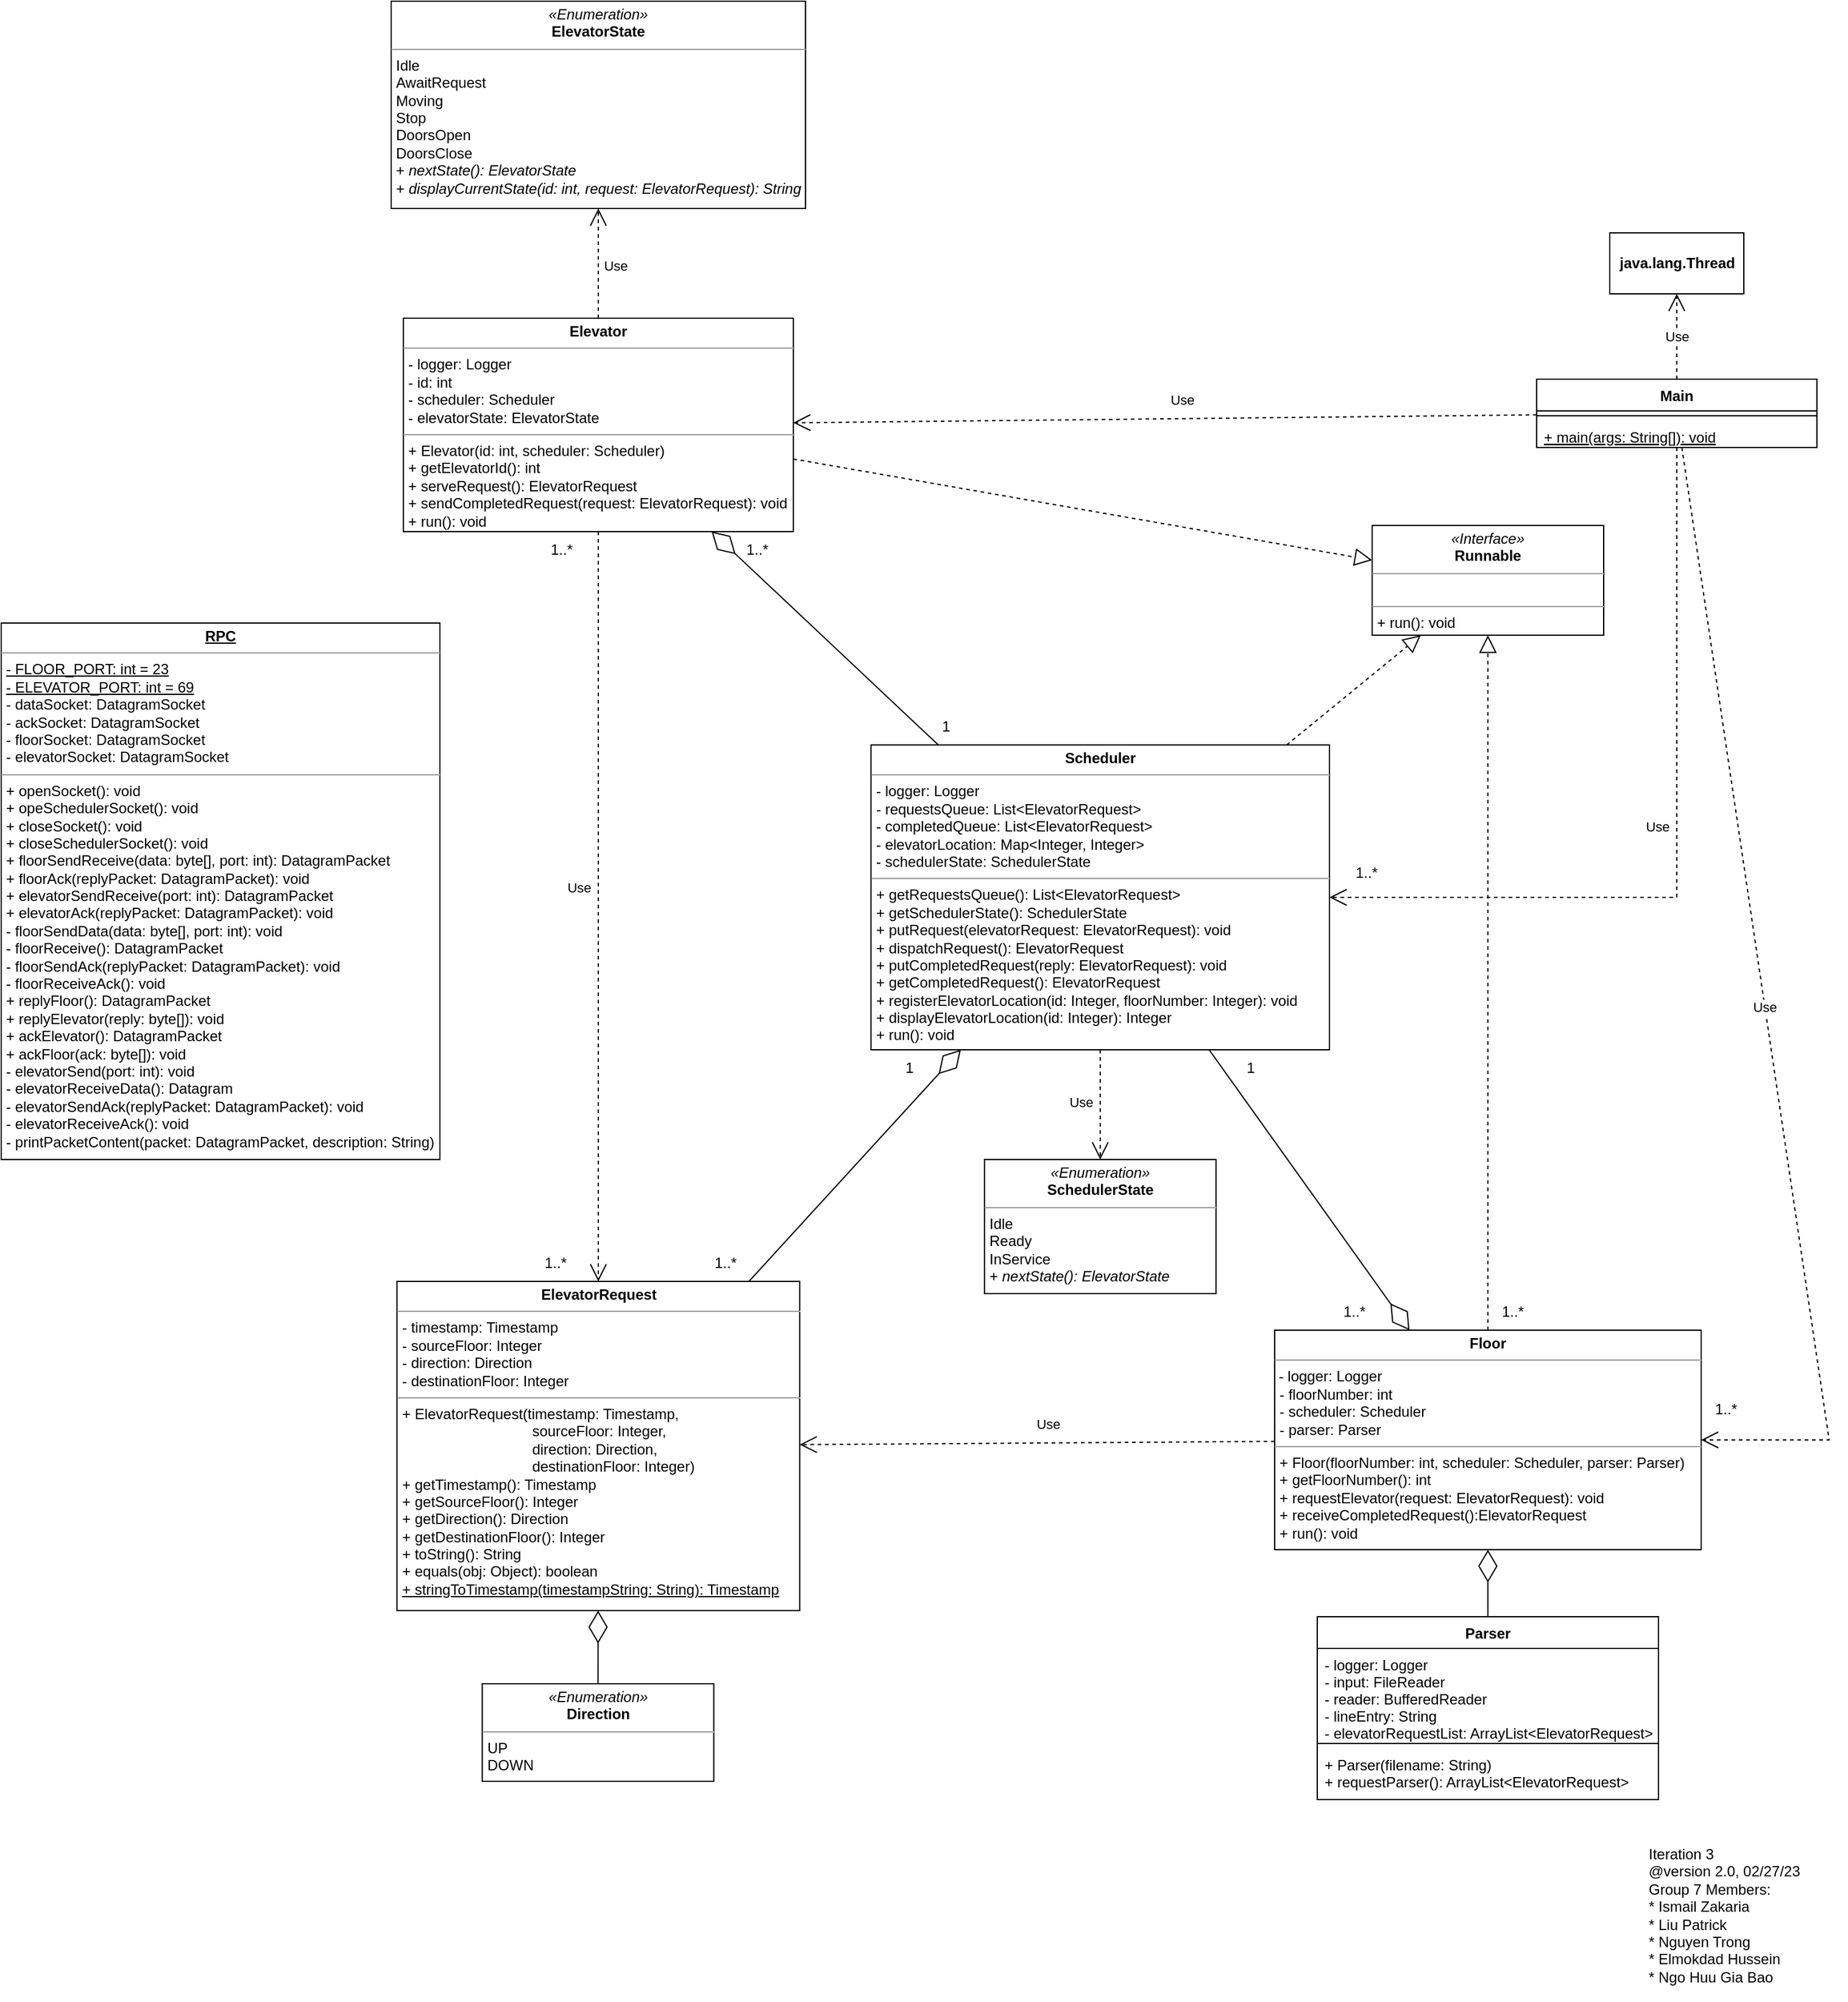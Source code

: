 <mxfile version="21.0.2" type="device" pages="4"><diagram id="YXEVli0e28oH-8bu8_-o" name="class"><mxGraphModel dx="1400" dy="667" grid="1" gridSize="10" guides="1" tooltips="1" connect="1" arrows="1" fold="1" page="0" pageScale="1" pageWidth="850" pageHeight="1100" math="0" shadow="0"><root><mxCell id="0"/><mxCell id="1" parent="0"/><mxCell id="Yj3rdg1eg4F_PD42RBEX-5" value="&lt;p style=&quot;margin:0px;margin-top:4px;text-align:center;&quot;&gt;&lt;b&gt;Scheduler&lt;/b&gt;&lt;br&gt;&lt;/p&gt;&lt;hr size=&quot;1&quot;&gt;&lt;p style=&quot;margin:0px;margin-left:4px;&quot;&gt;- logger: Logger&lt;br&gt;&lt;/p&gt;&lt;p style=&quot;margin:0px;margin-left:4px;&quot;&gt;- requestsQueue: List&amp;lt;ElevatorRequest&amp;gt;&lt;br&gt;&lt;/p&gt;&lt;p style=&quot;margin:0px;margin-left:4px;&quot;&gt;- completedQueue: List&amp;lt;ElevatorRequest&amp;gt;&lt;br&gt;&lt;/p&gt;&lt;p style=&quot;margin:0px;margin-left:4px;&quot;&gt;- elevatorLocation: Map&amp;lt;Integer, Integer&amp;gt;&lt;/p&gt;&lt;p style=&quot;margin:0px;margin-left:4px;&quot;&gt;- schedulerState: SchedulerState&lt;/p&gt;&lt;hr size=&quot;1&quot;&gt;&lt;p style=&quot;margin:0px;margin-left:4px;&quot;&gt;+&amp;nbsp;getRequestsQueue():&amp;nbsp;List&amp;lt;ElevatorRequest&amp;gt;&lt;/p&gt;&lt;p style=&quot;margin:0px;margin-left:4px;&quot;&gt;+&amp;nbsp;getSchedulerState():&amp;nbsp;SchedulerState&lt;/p&gt;&lt;p style=&quot;margin:0px;margin-left:4px;&quot;&gt;+ putRequest(elevatorRequest: ElevatorRequest): void&lt;/p&gt;&lt;p style=&quot;margin:0px;margin-left:4px;&quot;&gt;+ dispatchRequest(): ElevatorRequest&lt;/p&gt;&lt;p style=&quot;margin:0px;margin-left:4px;&quot;&gt;+ putCompletedRequest(reply: ElevatorRequest): void&lt;/p&gt;&lt;p style=&quot;margin:0px;margin-left:4px;&quot;&gt;+ getCompletedRequest(): ElevatorRequest&lt;br&gt;&lt;/p&gt;&lt;p style=&quot;margin:0px;margin-left:4px;&quot;&gt;+&amp;nbsp;registerElevatorLocation(id: Integer, floorNumber: Integer): void&lt;/p&gt;&lt;p style=&quot;margin:0px;margin-left:4px;&quot;&gt;+&amp;nbsp;displayElevatorLocation(id: Integer): Integer&lt;/p&gt;&lt;p style=&quot;margin:0px;margin-left:4px;&quot;&gt;+ run(): void&lt;br&gt;&lt;/p&gt;" style="verticalAlign=top;align=left;overflow=fill;fontSize=12;fontFamily=Helvetica;html=1;" parent="1" vertex="1"><mxGeometry x="-66.25" y="510" width="376.25" height="250" as="geometry"/></mxCell><mxCell id="U2eEWs8QhA_yqJTDj6BK-32" value="" style="endArrow=block;dashed=1;endFill=0;endSize=12;html=1;rounded=0;" parent="1" source="Yj3rdg1eg4F_PD42RBEX-6" target="dcQpZE6sQQkrum1qCxm6-1" edge="1"><mxGeometry width="160" relative="1" as="geometry"><mxPoint x="129.5" y="375" as="sourcePoint"/><mxPoint x="246.019" y="344" as="targetPoint"/></mxGeometry></mxCell><mxCell id="dcQpZE6sQQkrum1qCxm6-1" value="&lt;p style=&quot;margin:0px;margin-top:4px;text-align:center;&quot;&gt;&lt;i style=&quot;border-color: var(--border-color);&quot;&gt;«Interface»&lt;/i&gt;&lt;br style=&quot;border-color: var(--border-color);&quot;&gt;&lt;b&gt;Runnable&lt;/b&gt;&lt;/p&gt;&lt;hr size=&quot;1&quot;&gt;&lt;p style=&quot;margin:0px;margin-left:4px;&quot;&gt;&lt;br&gt;&lt;/p&gt;&lt;hr size=&quot;1&quot;&gt;&lt;p style=&quot;margin:0px;margin-left:4px;&quot;&gt;+ run(): void&lt;/p&gt;" style="verticalAlign=top;align=left;overflow=fill;fontSize=12;fontFamily=Helvetica;html=1;" parent="1" vertex="1"><mxGeometry x="345" y="330" width="190" height="90" as="geometry"/></mxCell><mxCell id="dcQpZE6sQQkrum1qCxm6-2" value="Main" style="swimlane;fontStyle=1;align=center;verticalAlign=top;childLayout=stackLayout;horizontal=1;startSize=26;horizontalStack=0;resizeParent=1;resizeParentMax=0;resizeLast=0;collapsible=1;marginBottom=0;" parent="1" vertex="1"><mxGeometry x="480" y="210" width="230" height="56" as="geometry"/></mxCell><mxCell id="dcQpZE6sQQkrum1qCxm6-5" value="" style="line;strokeWidth=1;fillColor=none;align=left;verticalAlign=middle;spacingTop=-1;spacingLeft=3;spacingRight=3;rotatable=0;labelPosition=right;points=[];portConstraint=eastwest;strokeColor=inherit;" parent="dcQpZE6sQQkrum1qCxm6-2" vertex="1"><mxGeometry y="26" width="230" height="8" as="geometry"/></mxCell><mxCell id="dcQpZE6sQQkrum1qCxm6-6" value="+ main(args: String[]): void" style="text;strokeColor=none;fillColor=none;align=left;verticalAlign=top;spacingLeft=4;spacingRight=4;overflow=hidden;rotatable=0;points=[[0,0.5],[1,0.5]];portConstraint=eastwest;fontStyle=4" parent="dcQpZE6sQQkrum1qCxm6-2" vertex="1"><mxGeometry y="34" width="230" height="22" as="geometry"/></mxCell><mxCell id="dcQpZE6sQQkrum1qCxm6-7" value="&lt;p style=&quot;margin:0px;margin-top:4px;text-align:center;&quot;&gt;&lt;i style=&quot;border-color: var(--border-color);&quot;&gt;«Enumeration»&lt;/i&gt;&lt;br&gt;&lt;b&gt;Direction&lt;/b&gt;&lt;/p&gt;&lt;hr size=&quot;1&quot;&gt;&lt;p style=&quot;margin:0px;margin-left:4px;&quot;&gt;UP&lt;/p&gt;&lt;p style=&quot;margin:0px;margin-left:4px;&quot;&gt;DOWN&lt;/p&gt;" style="verticalAlign=top;align=left;overflow=fill;fontSize=12;fontFamily=Helvetica;html=1;" parent="1" vertex="1"><mxGeometry x="-385.25" y="1280" width="190" height="80" as="geometry"/></mxCell><mxCell id="dcQpZE6sQQkrum1qCxm6-32" value="" style="endArrow=block;dashed=1;endFill=0;endSize=12;html=1;rounded=0;" parent="1" source="Yj3rdg1eg4F_PD42RBEX-9" target="dcQpZE6sQQkrum1qCxm6-1" edge="1"><mxGeometry width="160" relative="1" as="geometry"><mxPoint x="414.5" y="735" as="sourcePoint"/><mxPoint x="273.409" y="370" as="targetPoint"/></mxGeometry></mxCell><mxCell id="dcQpZE6sQQkrum1qCxm6-33" value="Parser" style="swimlane;fontStyle=1;align=center;verticalAlign=top;childLayout=stackLayout;horizontal=1;startSize=26;horizontalStack=0;resizeParent=1;resizeParentMax=0;resizeLast=0;collapsible=1;marginBottom=0;" parent="1" vertex="1"><mxGeometry x="300" y="1225" width="280" height="150" as="geometry"/></mxCell><mxCell id="dcQpZE6sQQkrum1qCxm6-35" value="- logger: Logger&#10;- input: FileReader&#10;- reader: BufferedReader&#10;- lineEntry: String&#10;- elevatorRequestList: ArrayList&lt;ElevatorRequest&gt;" style="text;strokeColor=none;fillColor=none;align=left;verticalAlign=top;spacingLeft=4;spacingRight=4;overflow=hidden;rotatable=0;points=[[0,0.5],[1,0.5]];portConstraint=eastwest;" parent="dcQpZE6sQQkrum1qCxm6-33" vertex="1"><mxGeometry y="26" width="280" height="74" as="geometry"/></mxCell><mxCell id="dcQpZE6sQQkrum1qCxm6-36" value="" style="line;strokeWidth=1;fillColor=none;align=left;verticalAlign=middle;spacingTop=-1;spacingLeft=3;spacingRight=3;rotatable=0;labelPosition=right;points=[];portConstraint=eastwest;strokeColor=inherit;" parent="dcQpZE6sQQkrum1qCxm6-33" vertex="1"><mxGeometry y="100" width="280" height="8" as="geometry"/></mxCell><mxCell id="dcQpZE6sQQkrum1qCxm6-37" value="+ Parser(filename: String)&#10;+ requestParser(): ArrayList&lt;ElevatorRequest&gt;" style="text;strokeColor=none;fillColor=none;align=left;verticalAlign=top;spacingLeft=4;spacingRight=4;overflow=hidden;rotatable=0;points=[[0,0.5],[1,0.5]];portConstraint=eastwest;" parent="dcQpZE6sQQkrum1qCxm6-33" vertex="1"><mxGeometry y="108" width="280" height="42" as="geometry"/></mxCell><mxCell id="dcQpZE6sQQkrum1qCxm6-43" value="" style="endArrow=block;dashed=1;endFill=0;endSize=12;html=1;rounded=0;" parent="1" source="Yj3rdg1eg4F_PD42RBEX-5" target="dcQpZE6sQQkrum1qCxm6-1" edge="1"><mxGeometry width="160" relative="1" as="geometry"><mxPoint x="300" y="500" as="sourcePoint"/><mxPoint x="303.071" y="370" as="targetPoint"/></mxGeometry></mxCell><mxCell id="dcQpZE6sQQkrum1qCxm6-56" value="&lt;b&gt;java.lang.Thread&lt;/b&gt;" style="html=1;" parent="1" vertex="1"><mxGeometry x="540" y="90" width="110" height="50" as="geometry"/></mxCell><mxCell id="dcQpZE6sQQkrum1qCxm6-57" value="Use" style="endArrow=open;endSize=12;dashed=1;html=1;rounded=0;" parent="1" source="dcQpZE6sQQkrum1qCxm6-2" target="dcQpZE6sQQkrum1qCxm6-56" edge="1"><mxGeometry width="160" relative="1" as="geometry"><mxPoint x="840" y="-16" as="sourcePoint"/><mxPoint x="1000" y="-16" as="targetPoint"/></mxGeometry></mxCell><mxCell id="dcQpZE6sQQkrum1qCxm6-62" value="" style="endArrow=diamondThin;endFill=0;endSize=24;html=1;rounded=0;" parent="1" source="dcQpZE6sQQkrum1qCxm6-33" target="Yj3rdg1eg4F_PD42RBEX-9" edge="1"><mxGeometry width="160" relative="1" as="geometry"><mxPoint x="829.5" y="811" as="sourcePoint"/><mxPoint x="589.5" y="965" as="targetPoint"/></mxGeometry></mxCell><mxCell id="dcQpZE6sQQkrum1qCxm6-63" value="" style="endArrow=diamondThin;endFill=0;endSize=24;html=1;rounded=0;" parent="1" source="Yj3rdg1eg4F_PD42RBEX-5" target="Yj3rdg1eg4F_PD42RBEX-6" edge="1"><mxGeometry width="160" relative="1" as="geometry"><mxPoint x="18.539" y="470" as="sourcePoint"/><mxPoint x="-165.14" y="462.5" as="targetPoint"/></mxGeometry></mxCell><mxCell id="dcQpZE6sQQkrum1qCxm6-64" value="" style="endArrow=diamondThin;endFill=0;endSize=24;html=1;rounded=0;" parent="1" source="Yj3rdg1eg4F_PD42RBEX-7" target="Yj3rdg1eg4F_PD42RBEX-5" edge="1"><mxGeometry width="160" relative="1" as="geometry"><mxPoint x="116.655" y="700" as="sourcePoint"/><mxPoint x="164.5" y="650" as="targetPoint"/></mxGeometry></mxCell><mxCell id="dcQpZE6sQQkrum1qCxm6-65" value="" style="endArrow=diamondThin;endFill=0;endSize=24;html=1;rounded=0;" parent="1" source="Yj3rdg1eg4F_PD42RBEX-5" target="Yj3rdg1eg4F_PD42RBEX-9" edge="1"><mxGeometry width="160" relative="1" as="geometry"><mxPoint x="290.337" y="890.0" as="sourcePoint"/><mxPoint x="359.516" y="875" as="targetPoint"/></mxGeometry></mxCell><mxCell id="dcQpZE6sQQkrum1qCxm6-68" value="Use" style="endArrow=open;endSize=12;dashed=1;html=1;rounded=0;" parent="1" source="dcQpZE6sQQkrum1qCxm6-2" target="Yj3rdg1eg4F_PD42RBEX-9" edge="1"><mxGeometry width="160" relative="1" as="geometry"><mxPoint x="362.056" y="180" as="sourcePoint"/><mxPoint x="517.357" y="735" as="targetPoint"/><Array as="points"><mxPoint x="720" y="1080"/></Array></mxGeometry></mxCell><mxCell id="o212D1IAa-O0vHywyUXv-2" value="1..*" style="text;html=1;strokeColor=none;fillColor=none;align=center;verticalAlign=middle;whiteSpace=wrap;rounded=0;" parent="1" vertex="1"><mxGeometry x="-350" y="335" width="60" height="30" as="geometry"/></mxCell><mxCell id="o212D1IAa-O0vHywyUXv-3" value="1..*" style="text;html=1;strokeColor=none;fillColor=none;align=center;verticalAlign=middle;whiteSpace=wrap;rounded=0;" parent="1" vertex="1"><mxGeometry x="-354.75" y="920" width="60" height="30" as="geometry"/></mxCell><mxCell id="o212D1IAa-O0vHywyUXv-4" value="1..*" style="text;html=1;align=center;verticalAlign=middle;resizable=0;points=[];autosize=1;strokeColor=none;fillColor=none;" parent="1" vertex="1"><mxGeometry x="615" y="1040" width="40" height="30" as="geometry"/></mxCell><mxCell id="o212D1IAa-O0vHywyUXv-5" value="1..*" style="text;html=1;align=center;verticalAlign=middle;resizable=0;points=[];autosize=1;strokeColor=none;fillColor=none;" parent="1" vertex="1"><mxGeometry x="310" y="960" width="40" height="30" as="geometry"/></mxCell><mxCell id="o212D1IAa-O0vHywyUXv-6" value="1..*" style="text;html=1;align=center;verticalAlign=middle;resizable=0;points=[];autosize=1;strokeColor=none;fillColor=none;" parent="1" vertex="1"><mxGeometry x="440" y="960" width="40" height="30" as="geometry"/></mxCell><mxCell id="o212D1IAa-O0vHywyUXv-7" value="1" style="text;html=1;align=center;verticalAlign=middle;resizable=0;points=[];autosize=1;strokeColor=none;fillColor=none;" parent="1" vertex="1"><mxGeometry x="410" y="1110" width="30" height="30" as="geometry"/></mxCell><mxCell id="o212D1IAa-O0vHywyUXv-8" value="1" style="text;html=1;align=center;verticalAlign=middle;resizable=0;points=[];autosize=1;strokeColor=none;fillColor=none;" parent="1" vertex="1"><mxGeometry x="-50.0" y="760" width="30" height="30" as="geometry"/></mxCell><mxCell id="o212D1IAa-O0vHywyUXv-9" value="1" style="text;html=1;align=center;verticalAlign=middle;resizable=0;points=[];autosize=1;strokeColor=none;fillColor=none;" parent="1" vertex="1"><mxGeometry x="230" y="760" width="30" height="30" as="geometry"/></mxCell><mxCell id="o212D1IAa-O0vHywyUXv-10" value="1" style="text;html=1;align=center;verticalAlign=middle;resizable=0;points=[];autosize=1;strokeColor=none;fillColor=none;" parent="1" vertex="1"><mxGeometry x="-20" y="480" width="30" height="30" as="geometry"/></mxCell><mxCell id="o212D1IAa-O0vHywyUXv-11" value="1..*" style="text;html=1;align=center;verticalAlign=middle;resizable=0;points=[];autosize=1;strokeColor=none;fillColor=none;" parent="1" vertex="1"><mxGeometry x="-180" y="335" width="40" height="30" as="geometry"/></mxCell><mxCell id="o212D1IAa-O0vHywyUXv-12" value="1..*" style="text;html=1;align=center;verticalAlign=middle;resizable=0;points=[];autosize=1;strokeColor=none;fillColor=none;" parent="1" vertex="1"><mxGeometry x="-206.25" y="920" width="40" height="30" as="geometry"/></mxCell><mxCell id="o212D1IAa-O0vHywyUXv-13" value="1..*" style="text;html=1;align=center;verticalAlign=middle;resizable=0;points=[];autosize=1;strokeColor=none;fillColor=none;" parent="1" vertex="1"><mxGeometry x="320" y="600" width="40" height="30" as="geometry"/></mxCell><mxCell id="K5tJ8FPMqbOl9YoPbmh--1" value="&lt;div&gt;Iteration 3&amp;nbsp;&lt;/div&gt;&lt;div&gt;@version 2.0, 02/27/23&lt;/div&gt;&lt;div&gt;Group 7 Members:&lt;/div&gt;&lt;div&gt;* Ismail Zakaria&lt;/div&gt;&lt;div&gt;* Liu Patrick&lt;/div&gt;&lt;div&gt;* Nguyen Trong&lt;/div&gt;&lt;div&gt;* Elmokdad Hussein&lt;/div&gt;&lt;div&gt;* Ngo Huu Gia Bao&lt;/div&gt;" style="text;html=1;strokeColor=none;fillColor=none;align=left;verticalAlign=middle;whiteSpace=wrap;rounded=0;" parent="1" vertex="1"><mxGeometry x="570" y="1400" width="140" height="140" as="geometry"/></mxCell><mxCell id="Yj3rdg1eg4F_PD42RBEX-6" value="&lt;p style=&quot;margin:0px;margin-top:4px;text-align:center;&quot;&gt;&lt;b&gt;Elevator&lt;/b&gt;&lt;br&gt;&lt;/p&gt;&lt;hr size=&quot;1&quot;&gt;&lt;p style=&quot;margin:0px;margin-left:4px;&quot;&gt;- logger: Logger&lt;br&gt;&lt;/p&gt;&lt;p style=&quot;margin:0px;margin-left:4px;&quot;&gt;- id: int&lt;br style=&quot;border-color: var(--border-color); padding: 0px; margin: 0px;&quot;&gt;- scheduler: Scheduler&lt;br&gt;&lt;/p&gt;&lt;p style=&quot;margin:0px;margin-left:4px;&quot;&gt;- elevatorState: ElevatorState&lt;/p&gt;&lt;hr size=&quot;1&quot;&gt;&lt;p style=&quot;margin:0px;margin-left:4px;&quot;&gt;+ Elevator(id: int, scheduler: Scheduler)&lt;br style=&quot;border-color: var(--border-color); padding: 0px; margin: 0px;&quot;&gt;+ getElevatorId(): int&lt;br style=&quot;border-color: var(--border-color); padding: 0px; margin: 0px;&quot;&gt;+ serveRequest(): ElevatorRequest&lt;/p&gt;&lt;p style=&quot;margin:0px;margin-left:4px;&quot;&gt;+ sendCompletedRequest(request: ElevatorRequest): void&lt;br style=&quot;border-color: var(--border-color); padding: 0px; margin: 0px;&quot;&gt;+ run(): void&lt;br&gt;&lt;/p&gt;" style="verticalAlign=top;align=left;overflow=fill;fontSize=12;fontFamily=Helvetica;html=1;" parent="1" vertex="1"><mxGeometry x="-450" y="160" width="320" height="175" as="geometry"/></mxCell><mxCell id="Yj3rdg1eg4F_PD42RBEX-7" value="&lt;p style=&quot;margin:0px;margin-top:4px;text-align:center;&quot;&gt;&lt;b&gt;ElevatorRequest&lt;/b&gt;&lt;br&gt;&lt;/p&gt;&lt;hr size=&quot;1&quot;&gt;&lt;p style=&quot;margin:0px;margin-left:4px;&quot;&gt;- timestamp: Timestamp&lt;br style=&quot;border-color: var(--border-color); padding: 0px; margin: 0px;&quot;&gt;- sourceFloor: Integer&lt;br style=&quot;border-color: var(--border-color); padding: 0px; margin: 0px;&quot;&gt;- direction: Direction&lt;br style=&quot;border-color: var(--border-color); padding: 0px; margin: 0px;&quot;&gt;- destinationFloor: Integer&lt;br&gt;&lt;/p&gt;&lt;hr size=&quot;1&quot;&gt;&lt;p style=&quot;margin:0px;margin-left:4px;&quot;&gt;+ ElevatorRequest(timestamp: Timestamp,&lt;br style=&quot;border-color: var(--border-color); padding: 0px; margin: 0px;&quot;&gt;&amp;nbsp;&amp;nbsp;&amp;nbsp;&amp;nbsp;&amp;nbsp;&amp;nbsp;&amp;nbsp;&amp;nbsp;&amp;nbsp;&amp;nbsp;&amp;nbsp;&amp;nbsp;&amp;nbsp;&amp;nbsp;&amp;nbsp;&amp;nbsp;&amp;nbsp;&amp;nbsp;&amp;nbsp;&amp;nbsp;&amp;nbsp;&amp;nbsp;&amp;nbsp;&amp;nbsp;&amp;nbsp;&amp;nbsp;&amp;nbsp;&amp;nbsp;&amp;nbsp;&amp;nbsp;&amp;nbsp;&amp;nbsp;sourceFloor: Integer,&lt;br style=&quot;border-color: var(--border-color); padding: 0px; margin: 0px;&quot;&gt;&amp;nbsp;&amp;nbsp;&amp;nbsp;&amp;nbsp;&amp;nbsp;&amp;nbsp;&amp;nbsp;&amp;nbsp;&amp;nbsp;&amp;nbsp;&amp;nbsp;&amp;nbsp;&amp;nbsp;&amp;nbsp;&amp;nbsp;&amp;nbsp;&amp;nbsp;&amp;nbsp;&amp;nbsp;&amp;nbsp;&amp;nbsp;&amp;nbsp;&amp;nbsp;&amp;nbsp;&amp;nbsp;&amp;nbsp;&amp;nbsp;&amp;nbsp;&amp;nbsp;&amp;nbsp;&amp;nbsp;&amp;nbsp;direction: Direction,&lt;br style=&quot;border-color: var(--border-color); padding: 0px; margin: 0px;&quot;&gt;&amp;nbsp;&amp;nbsp;&amp;nbsp;&amp;nbsp;&amp;nbsp;&amp;nbsp;&amp;nbsp;&amp;nbsp;&amp;nbsp;&amp;nbsp;&amp;nbsp;&amp;nbsp;&amp;nbsp;&amp;nbsp;&amp;nbsp;&amp;nbsp;&amp;nbsp;&amp;nbsp;&amp;nbsp;&amp;nbsp;&amp;nbsp;&amp;nbsp;&amp;nbsp;&amp;nbsp;&amp;nbsp;&amp;nbsp;&amp;nbsp;&amp;nbsp;&amp;nbsp;&amp;nbsp;&amp;nbsp;&amp;nbsp;destinationFloor: Integer)&lt;br style=&quot;border-color: var(--border-color); padding: 0px; margin: 0px;&quot;&gt;+ getTimestamp(): Timestamp&lt;br style=&quot;border-color: var(--border-color); padding: 0px; margin: 0px;&quot;&gt;+ getSourceFloor(): Integer&lt;br style=&quot;border-color: var(--border-color); padding: 0px; margin: 0px;&quot;&gt;+ getDirection(): Direction&lt;br style=&quot;border-color: var(--border-color); padding: 0px; margin: 0px;&quot;&gt;+ getDestinationFloor(): Integer&lt;br style=&quot;border-color: var(--border-color); padding: 0px; margin: 0px;&quot;&gt;+ toString(): String&lt;br style=&quot;border-color: var(--border-color); padding: 0px; margin: 0px;&quot;&gt;+ equals(obj: Object): boolean&lt;/p&gt;&lt;p style=&quot;margin:0px;margin-left:4px;&quot;&gt;&lt;u&gt;+ stringToTimestamp(timestampString: String): Timestamp&lt;/u&gt;&lt;/p&gt;&lt;div style=&quot;border-color: var(--border-color); padding: 0px; margin: 0px;&quot;&gt;&lt;br style=&quot;border-color: var(--border-color); padding: 0px; margin: 0px;&quot;&gt;&lt;/div&gt;" style="verticalAlign=top;align=left;overflow=fill;fontSize=12;fontFamily=Helvetica;html=1;" parent="1" vertex="1"><mxGeometry x="-455.25" y="950" width="330.5" height="270" as="geometry"/></mxCell><mxCell id="Yj3rdg1eg4F_PD42RBEX-8" value="" style="endArrow=diamondThin;endFill=0;endSize=24;html=1;rounded=0;exitX=0.5;exitY=0;exitDx=0;exitDy=0;" parent="1" source="dcQpZE6sQQkrum1qCxm6-7" target="Yj3rdg1eg4F_PD42RBEX-7" edge="1"><mxGeometry width="160" relative="1" as="geometry"><mxPoint x="-284.75" y="1170" as="sourcePoint"/><mxPoint x="-259.65" y="1151.52" as="targetPoint"/></mxGeometry></mxCell><mxCell id="Yj3rdg1eg4F_PD42RBEX-9" value="&lt;p style=&quot;margin:0px;margin-top:4px;text-align:center;&quot;&gt;&lt;b style=&quot;&quot;&gt;Floor&lt;/b&gt;&lt;br&gt;&lt;/p&gt;&lt;hr size=&quot;1&quot;&gt;&lt;p style=&quot;margin:0px;margin-left:4px;&quot;&gt;&lt;/p&gt;&amp;nbsp;-&amp;nbsp;&lt;span style=&quot;border-color: var(--border-color);&quot;&gt;logger: Logger&lt;/span&gt;&lt;p style=&quot;margin:0px;margin-left:4px;&quot;&gt;- floorNumber: int&lt;br style=&quot;border-color: var(--border-color); padding: 0px; margin: 0px;&quot;&gt;- scheduler: Scheduler&lt;br style=&quot;border-color: var(--border-color); padding: 0px; margin: 0px;&quot;&gt;- parser: Parser&lt;br&gt;&lt;/p&gt;&lt;hr size=&quot;1&quot;&gt;&lt;p style=&quot;margin:0px;margin-left:4px;&quot;&gt;+ Floor(floorNumber: int, scheduler: Scheduler, parser: Parser)&lt;br style=&quot;border-color: var(--border-color); padding: 0px; margin: 0px;&quot;&gt;+ getFloorNumber(): int&lt;br style=&quot;border-color: var(--border-color); padding: 0px; margin: 0px;&quot;&gt;+ requestElevator(request: ElevatorRequest): void&lt;/p&gt;&lt;p style=&quot;margin:0px;margin-left:4px;&quot;&gt;+ receiveCompletedRequest():ElevatorRequest&lt;br style=&quot;border-color: var(--border-color); padding: 0px; margin: 0px;&quot;&gt;+ run(): void&lt;br&gt;&lt;/p&gt;&lt;div style=&quot;border-color: var(--border-color); padding: 0px; margin: 0px;&quot;&gt;&lt;br style=&quot;border-color: var(--border-color); padding: 0px; margin: 0px;&quot;&gt;&lt;/div&gt;" style="verticalAlign=top;align=left;overflow=fill;fontSize=12;fontFamily=Helvetica;html=1;" parent="1" vertex="1"><mxGeometry x="265" y="990" width="350" height="180" as="geometry"/></mxCell><mxCell id="7woy2aGngjZN1eNNitRl-2" value="Use" style="endArrow=open;endSize=12;dashed=1;html=1;rounded=0;" parent="1" source="Yj3rdg1eg4F_PD42RBEX-9" target="Yj3rdg1eg4F_PD42RBEX-7" edge="1"><mxGeometry x="-0.05" y="-15" width="160" relative="1" as="geometry"><mxPoint x="520" y="730" as="sourcePoint"/><mxPoint x="360" y="730" as="targetPoint"/><mxPoint x="-1" as="offset"/></mxGeometry></mxCell><mxCell id="7woy2aGngjZN1eNNitRl-3" value="Use" style="endArrow=open;endSize=12;dashed=1;html=1;rounded=0;" parent="1" source="Yj3rdg1eg4F_PD42RBEX-6" target="Yj3rdg1eg4F_PD42RBEX-7" edge="1"><mxGeometry x="-0.05" y="-15" width="160" relative="1" as="geometry"><mxPoint x="155.25" y="845" as="sourcePoint"/><mxPoint x="249.5" y="845" as="targetPoint"/><mxPoint x="-1" as="offset"/></mxGeometry></mxCell><mxCell id="1XQO83C1YKFJxgPVDyG--5" value="&lt;p style=&quot;margin:0px;margin-top:4px;text-align:center;&quot;&gt;&lt;i style=&quot;border-color: var(--border-color);&quot;&gt;«Enumeration»&lt;/i&gt;&lt;br&gt;&lt;b&gt;ElevatorState&lt;/b&gt;&lt;/p&gt;&lt;hr size=&quot;1&quot;&gt;&lt;p style=&quot;margin:0px;margin-left:4px;&quot;&gt;Idle&lt;/p&gt;&lt;p style=&quot;margin:0px;margin-left:4px;&quot;&gt;AwaitRequest&lt;/p&gt;&lt;p style=&quot;margin:0px;margin-left:4px;&quot;&gt;Moving&lt;/p&gt;&lt;p style=&quot;margin:0px;margin-left:4px;&quot;&gt;Stop&lt;/p&gt;&lt;p style=&quot;margin:0px;margin-left:4px;&quot;&gt;DoorsOpen&lt;/p&gt;&lt;p style=&quot;margin:0px;margin-left:4px;&quot;&gt;DoorsClose&lt;/p&gt;&lt;p style=&quot;margin:0px;margin-left:4px;&quot;&gt;+&amp;nbsp;&lt;i&gt;nextState():&amp;nbsp;ElevatorState&lt;/i&gt;&lt;/p&gt;&lt;p style=&quot;margin:0px;margin-left:4px;&quot;&gt;+&amp;nbsp;&lt;i&gt;displayCurrentState(id: int, request: ElevatorRequest): String&lt;/i&gt;&lt;/p&gt;" style="verticalAlign=top;align=left;overflow=fill;fontSize=12;fontFamily=Helvetica;html=1;" parent="1" vertex="1"><mxGeometry x="-460" y="-100" width="340" height="170" as="geometry"/></mxCell><mxCell id="1XQO83C1YKFJxgPVDyG--7" value="Use" style="endArrow=open;endSize=12;dashed=1;html=1;rounded=0;" parent="1" source="Yj3rdg1eg4F_PD42RBEX-6" target="1XQO83C1YKFJxgPVDyG--5" edge="1"><mxGeometry x="-0.05" y="-15" width="160" relative="1" as="geometry"><mxPoint x="-620" y="507.5" as="sourcePoint"/><mxPoint x="-617" y="837.5" as="targetPoint"/><mxPoint x="-1" as="offset"/></mxGeometry></mxCell><mxCell id="1XQO83C1YKFJxgPVDyG--8" value="&lt;p style=&quot;margin:0px;margin-top:4px;text-align:center;&quot;&gt;&lt;i style=&quot;border-color: var(--border-color);&quot;&gt;«Enumeration»&lt;/i&gt;&lt;br&gt;&lt;b&gt;SchedulerState&lt;/b&gt;&lt;/p&gt;&lt;hr size=&quot;1&quot;&gt;&lt;p style=&quot;margin:0px;margin-left:4px;&quot;&gt;Idle&lt;/p&gt;&lt;p style=&quot;margin:0px;margin-left:4px;&quot;&gt;Ready&lt;/p&gt;&lt;p style=&quot;margin:0px;margin-left:4px;&quot;&gt;InService&lt;/p&gt;&lt;p style=&quot;margin:0px;margin-left:4px;&quot;&gt;+&amp;nbsp;&lt;i&gt;nextState():&amp;nbsp;ElevatorState&lt;/i&gt;&lt;br&gt;&lt;/p&gt;" style="verticalAlign=top;align=left;overflow=fill;fontSize=12;fontFamily=Helvetica;html=1;" parent="1" vertex="1"><mxGeometry x="26.88" y="850" width="190" height="110" as="geometry"/></mxCell><mxCell id="1XQO83C1YKFJxgPVDyG--9" value="Use" style="endArrow=open;endSize=12;dashed=1;html=1;rounded=0;" parent="1" source="Yj3rdg1eg4F_PD42RBEX-5" target="1XQO83C1YKFJxgPVDyG--8" edge="1"><mxGeometry x="-0.05" y="-15" width="160" relative="1" as="geometry"><mxPoint x="-90" y="490" as="sourcePoint"/><mxPoint x="-87" y="820" as="targetPoint"/><mxPoint x="-1" as="offset"/></mxGeometry></mxCell><mxCell id="0q6flfvf2MbDYxiuBMg3-2" value="Use" style="endArrow=open;endSize=12;dashed=1;html=1;rounded=0;" parent="1" source="dcQpZE6sQQkrum1qCxm6-2" target="Yj3rdg1eg4F_PD42RBEX-6" edge="1"><mxGeometry x="-0.05" y="-15" width="160" relative="1" as="geometry"><mxPoint x="204" y="80" as="sourcePoint"/><mxPoint x="80" y="420" as="targetPoint"/><mxPoint x="-1" as="offset"/></mxGeometry></mxCell><mxCell id="0q6flfvf2MbDYxiuBMg3-3" value="Use" style="endArrow=open;endSize=12;dashed=1;html=1;rounded=0;" parent="1" source="dcQpZE6sQQkrum1qCxm6-2" target="Yj3rdg1eg4F_PD42RBEX-5" edge="1"><mxGeometry x="-0.05" y="-15" width="160" relative="1" as="geometry"><mxPoint x="490" y="260" as="sourcePoint"/><mxPoint x="-120" y="258" as="targetPoint"/><mxPoint x="-1" as="offset"/><Array as="points"><mxPoint x="595" y="635"/></Array></mxGeometry></mxCell><mxCell id="vTmqjZl2zhq9TPLmwZMR-1" value="&lt;p style=&quot;margin:0px;margin-top:4px;text-align:center;&quot;&gt;&lt;u&gt;&lt;b&gt;RPC&lt;/b&gt;&lt;br&gt;&lt;/u&gt;&lt;/p&gt;&lt;hr size=&quot;1&quot;&gt;&lt;p style=&quot;margin:0px;margin-left:4px;&quot;&gt;&lt;u&gt;&lt;span style=&quot;background-color: initial;&quot;&gt;- FLOOR_PORT: int = 23&lt;/span&gt;&lt;br&gt;&lt;/u&gt;&lt;/p&gt;&lt;p style=&quot;margin:0px;margin-left:4px;&quot;&gt;&lt;u&gt;- ELEVATOR_PORT: int = 69&lt;/u&gt;&lt;br&gt;&lt;/p&gt;&lt;p style=&quot;margin:0px;margin-left:4px;&quot;&gt;- dataSocket: DatagramSocket&lt;br&gt;&lt;/p&gt;&lt;p style=&quot;margin:0px;margin-left:4px;&quot;&gt;- ackSocket: DatagramSocket&lt;/p&gt;&lt;p style=&quot;margin:0px;margin-left:4px;&quot;&gt;- floorSocket: DatagramSocket&lt;/p&gt;&lt;p style=&quot;margin:0px;margin-left:4px;&quot;&gt;- elevatorSocket: DatagramSocket&lt;/p&gt;&lt;hr size=&quot;1&quot;&gt;&lt;p style=&quot;margin:0px;margin-left:4px;&quot;&gt;+ openSocket(): void&lt;/p&gt;&lt;p style=&quot;margin:0px;margin-left:4px;&quot;&gt;+ opeSchedulerSocket(): void&lt;/p&gt;&lt;p style=&quot;margin:0px;margin-left:4px;&quot;&gt;+ closeSocket(): void&lt;/p&gt;&lt;p style=&quot;margin:0px;margin-left:4px;&quot;&gt;+ closeSchedulerSocket(): void&lt;/p&gt;&lt;p style=&quot;margin:0px;margin-left:4px;&quot;&gt;+ floorSendReceive(data: byte[], port: int): DatagramPacket&lt;/p&gt;&lt;p style=&quot;margin:0px;margin-left:4px;&quot;&gt;+ floorAck(replyPacket: DatagramPacket): void&lt;/p&gt;&lt;p style=&quot;margin:0px;margin-left:4px;&quot;&gt;+ elevatorSendReceive(port: int): DatagramPacket&lt;/p&gt;&lt;p style=&quot;margin:0px;margin-left:4px;&quot;&gt;+ elevatorAck(replyPacket: DatagramPacket): void&lt;/p&gt;&lt;p style=&quot;margin:0px;margin-left:4px;&quot;&gt;- floorSendData(data: byte[], port: int): void&lt;/p&gt;&lt;p style=&quot;margin:0px;margin-left:4px;&quot;&gt;- floorReceive(): DatagramPacket&lt;/p&gt;&lt;p style=&quot;margin:0px;margin-left:4px;&quot;&gt;- floorSendAck(replyPacket: DatagramPacket): void&lt;/p&gt;&lt;p style=&quot;margin:0px;margin-left:4px;&quot;&gt;- floorReceiveAck(): void&lt;/p&gt;&lt;p style=&quot;margin:0px;margin-left:4px;&quot;&gt;+ replyFloor(): DatagramPacket&lt;/p&gt;&lt;p style=&quot;margin:0px;margin-left:4px;&quot;&gt;+ replyElevator(reply: byte[]): void&lt;/p&gt;&lt;p style=&quot;margin:0px;margin-left:4px;&quot;&gt;+ ackElevator(): DatagramPacket&lt;/p&gt;&lt;p style=&quot;margin:0px;margin-left:4px;&quot;&gt;+ ackFloor(ack: byte[]): void&lt;/p&gt;&lt;p style=&quot;margin:0px;margin-left:4px;&quot;&gt;- elevatorSend(port: int): void&lt;/p&gt;&lt;p style=&quot;margin:0px;margin-left:4px;&quot;&gt;- elevatorReceiveData(): Datagram&lt;/p&gt;&lt;p style=&quot;margin:0px;margin-left:4px;&quot;&gt;- elevatorSendAck(replyPacket: DatagramPacket): void&lt;/p&gt;&lt;p style=&quot;margin:0px;margin-left:4px;&quot;&gt;- elevatorReceiveAck(): void&lt;/p&gt;&lt;p style=&quot;margin:0px;margin-left:4px;&quot;&gt;- printPacketContent(packet: DatagramPacket, description: String)&lt;/p&gt;" style="verticalAlign=top;align=left;overflow=fill;fontSize=12;fontFamily=Helvetica;html=1;" vertex="1" parent="1"><mxGeometry x="-780" y="410" width="360" height="440" as="geometry"/></mxCell></root></mxGraphModel></diagram><diagram id="ekYLKn9QTr-soQ4wL6F-" name="sequence"><mxGraphModel dx="2524" dy="788" grid="1" gridSize="10" guides="1" tooltips="1" connect="1" arrows="1" fold="1" page="1" pageScale="1" pageWidth="850" pageHeight="1100" math="0" shadow="0"><root><mxCell id="0"/><mxCell id="1" parent="0"/><mxCell id="nrrmLnYM5s9bcPXV76ms-3" value="" style="endArrow=none;dashed=1;html=1;rounded=0;" parent="1" source="nrrmLnYM5s9bcPXV76ms-4" target="gXFTrh7_guW3hKpA6Vv_-6" edge="1"><mxGeometry width="50" height="50" relative="1" as="geometry"><mxPoint x="707.5" y="195" as="sourcePoint"/><mxPoint x="707.5" y="125" as="targetPoint"/></mxGeometry></mxCell><mxCell id="nrrmLnYM5s9bcPXV76ms-4" value="" style="rounded=0;whiteSpace=wrap;html=1;" parent="1" vertex="1"><mxGeometry x="697.5" y="395" width="20" height="422" as="geometry"/></mxCell><mxCell id="nrrmLnYM5s9bcPXV76ms-5" value="" style="endArrow=none;dashed=1;html=1;rounded=0;" parent="1" source="nrrmLnYM5s9bcPXV76ms-4" edge="1"><mxGeometry width="50" height="50" relative="1" as="geometry"><mxPoint x="832.5" y="585" as="sourcePoint"/><mxPoint x="708" y="937" as="targetPoint"/></mxGeometry></mxCell><mxCell id="gXFTrh7_guW3hKpA6Vv_-3" value="" style="endArrow=none;dashed=1;html=1;rounded=0;" parent="1" source="gXFTrh7_guW3hKpA6Vv_-4" target="gXFTrh7_guW3hKpA6Vv_-7" edge="1"><mxGeometry width="50" height="50" relative="1" as="geometry"><mxPoint x="82.5" y="200" as="sourcePoint"/><mxPoint x="82.5" y="130" as="targetPoint"/></mxGeometry></mxCell><mxCell id="gXFTrh7_guW3hKpA6Vv_-4" value="" style="rounded=0;whiteSpace=wrap;html=1;" parent="1" vertex="1"><mxGeometry x="72.5" y="240" width="20" height="577" as="geometry"/></mxCell><mxCell id="gXFTrh7_guW3hKpA6Vv_-5" value="" style="endArrow=none;dashed=1;html=1;rounded=0;" parent="1" source="gXFTrh7_guW3hKpA6Vv_-4" edge="1"><mxGeometry width="50" height="50" relative="1" as="geometry"><mxPoint x="207.5" y="250" as="sourcePoint"/><mxPoint x="80" y="937" as="targetPoint"/></mxGeometry></mxCell><mxCell id="gXFTrh7_guW3hKpA6Vv_-6" value=":Scheduler" style="shape=process;whiteSpace=wrap;html=1;backgroundOutline=1;" parent="1" vertex="1"><mxGeometry x="665" y="180" width="85" height="30" as="geometry"/></mxCell><mxCell id="gXFTrh7_guW3hKpA6Vv_-7" value=":Floor" style="shape=process;whiteSpace=wrap;html=1;backgroundOutline=1;" parent="1" vertex="1"><mxGeometry x="40" y="180" width="85" height="30" as="geometry"/></mxCell><mxCell id="gXFTrh7_guW3hKpA6Vv_-8" value="" style="endArrow=none;dashed=1;html=1;rounded=0;" parent="1" source="gXFTrh7_guW3hKpA6Vv_-9" target="gXFTrh7_guW3hKpA6Vv_-10" edge="1"><mxGeometry width="50" height="50" relative="1" as="geometry"><mxPoint x="393.75" y="195" as="sourcePoint"/><mxPoint x="393.75" y="125" as="targetPoint"/></mxGeometry></mxCell><mxCell id="gXFTrh7_guW3hKpA6Vv_-9" value="" style="rounded=0;whiteSpace=wrap;html=1;" parent="1" vertex="1"><mxGeometry x="383.75" y="355" width="17.5" height="462" as="geometry"/></mxCell><mxCell id="gXFTrh7_guW3hKpA6Vv_-10" value=":Elevator" style="shape=process;whiteSpace=wrap;html=1;backgroundOutline=1;" parent="1" vertex="1"><mxGeometry x="350" y="180" width="85" height="30" as="geometry"/></mxCell><mxCell id="gXFTrh7_guW3hKpA6Vv_-11" value="" style="endArrow=none;dashed=1;html=1;rounded=0;" parent="1" source="gXFTrh7_guW3hKpA6Vv_-9" edge="1"><mxGeometry width="50" height="50" relative="1" as="geometry"><mxPoint x="238.75" y="485" as="sourcePoint"/><mxPoint x="390" y="937" as="targetPoint"/></mxGeometry></mxCell><mxCell id="gXFTrh7_guW3hKpA6Vv_-12" value="" style="endArrow=none;dashed=1;html=1;rounded=0;" parent="1" source="gXFTrh7_guW3hKpA6Vv_-13" target="gXFTrh7_guW3hKpA6Vv_-16" edge="1"><mxGeometry width="50" height="50" relative="1" as="geometry"><mxPoint x="262.5" y="280" as="sourcePoint"/><mxPoint x="262.5" y="210" as="targetPoint"/></mxGeometry></mxCell><mxCell id="gXFTrh7_guW3hKpA6Vv_-13" value="" style="rounded=0;whiteSpace=wrap;html=1;" parent="1" vertex="1"><mxGeometry x="252.5" y="280" width="20" height="80" as="geometry"/></mxCell><mxCell id="gXFTrh7_guW3hKpA6Vv_-15" value="" style="endArrow=none;dashed=1;html=1;rounded=0;" parent="1" source="gXFTrh7_guW3hKpA6Vv_-13" edge="1"><mxGeometry width="50" height="50" relative="1" as="geometry"><mxPoint x="107.5" y="320" as="sourcePoint"/><mxPoint x="263" y="380" as="targetPoint"/></mxGeometry></mxCell><mxCell id="gXFTrh7_guW3hKpA6Vv_-16" value=":Parser" style="html=1;" parent="1" vertex="1"><mxGeometry x="220" y="180" width="85" height="30" as="geometry"/></mxCell><mxCell id="627BKw5qM1VRcYROR8d7-12" value="requestParser()" style="html=1;verticalAlign=bottom;endArrow=block;rounded=0;" parent="1" edge="1"><mxGeometry width="80" relative="1" as="geometry"><mxPoint x="92.5" y="289.8" as="sourcePoint"/><mxPoint x="250" y="290" as="targetPoint"/></mxGeometry></mxCell><mxCell id="627BKw5qM1VRcYROR8d7-20" value="return&lt;br&gt;ArrayList&amp;lt;ElevatorRequest&amp;gt;" style="html=1;verticalAlign=bottom;endArrow=open;dashed=1;endSize=8;rounded=0;" parent="1" edge="1"><mxGeometry x="0.016" relative="1" as="geometry"><mxPoint x="250" y="350" as="sourcePoint"/><mxPoint x="92.5" y="350" as="targetPoint"/><mxPoint as="offset"/></mxGeometry></mxCell><mxCell id="627BKw5qM1VRcYROR8d7-22" value="receiveCompletedRequest()" style="html=1;verticalAlign=bottom;endArrow=block;rounded=0;" parent="1" edge="1"><mxGeometry x="0.026" width="80" relative="1" as="geometry"><mxPoint x="92.5" y="507" as="sourcePoint"/><mxPoint x="690" y="507" as="targetPoint"/><mxPoint as="offset"/></mxGeometry></mxCell><mxCell id="627BKw5qM1VRcYROR8d7-30" value="putRequest(ElevatorRequest)" style="html=1;verticalAlign=bottom;endArrow=block;rounded=0;entryX=1.075;entryY=0.143;entryDx=0;entryDy=0;entryPerimeter=0;" parent="1" edge="1"><mxGeometry x="-0.346" y="60" width="80" relative="1" as="geometry"><mxPoint x="717.5" y="427.0" as="sourcePoint"/><mxPoint x="719" y="447.03" as="targetPoint"/><Array as="points"><mxPoint x="735" y="427"/><mxPoint x="735" y="447"/></Array><mxPoint as="offset"/></mxGeometry></mxCell><mxCell id="627BKw5qM1VRcYROR8d7-31" value="requestElevator(ElevatorRequest)" style="html=1;verticalAlign=bottom;endArrow=block;rounded=0;" parent="1" edge="1"><mxGeometry x="0.039" width="80" relative="1" as="geometry"><mxPoint x="92.5" y="417.26" as="sourcePoint"/><mxPoint x="690" y="417" as="targetPoint"/><mxPoint as="offset"/></mxGeometry></mxCell><mxCell id="627BKw5qM1VRcYROR8d7-38" value="par" style="shape=umlFrame;whiteSpace=wrap;html=1;" parent="1" vertex="1"><mxGeometry x="-20" y="387" width="890" height="390" as="geometry"/></mxCell><mxCell id="HscnTU7k3EfnJWa9Ig0G-1" value="return ElevatorRequest" style="html=1;verticalAlign=bottom;endArrow=open;dashed=1;endSize=8;rounded=0;" parent="1" edge="1"><mxGeometry relative="1" as="geometry"><mxPoint x="690" y="557" as="sourcePoint"/><mxPoint x="92.5" y="557.42" as="targetPoint"/></mxGeometry></mxCell><mxCell id="HscnTU7k3EfnJWa9Ig0G-2" value="return" style="html=1;verticalAlign=bottom;endArrow=open;dashed=1;endSize=8;rounded=0;" parent="1" edge="1"><mxGeometry relative="1" as="geometry"><mxPoint x="690" y="467" as="sourcePoint"/><mxPoint x="92.5" y="467" as="targetPoint"/></mxGeometry></mxCell><mxCell id="HscnTU7k3EfnJWa9Ig0G-3" value="getCompletedRequest()" style="html=1;verticalAlign=bottom;endArrow=block;rounded=0;entryX=1.075;entryY=0.143;entryDx=0;entryDy=0;entryPerimeter=0;" parent="1" edge="1"><mxGeometry x="-0.346" y="50" width="80" relative="1" as="geometry"><mxPoint x="717.5" y="524.99" as="sourcePoint"/><mxPoint x="719.0" y="545.02" as="targetPoint"/><Array as="points"><mxPoint x="735" y="524.99"/><mxPoint x="735" y="544.99"/></Array><mxPoint as="offset"/></mxGeometry></mxCell><mxCell id="HscnTU7k3EfnJWa9Ig0G-4" value="" style="endArrow=none;dashed=1;html=1;rounded=0;" parent="1" edge="1"><mxGeometry width="50" height="50" relative="1" as="geometry"><mxPoint x="870" y="585" as="sourcePoint"/><mxPoint x="-20" y="585.41" as="targetPoint"/></mxGeometry></mxCell><mxCell id="HscnTU7k3EfnJWa9Ig0G-5" value="serveRequest()" style="html=1;verticalAlign=bottom;endArrow=block;rounded=0;" parent="1" edge="1"><mxGeometry x="0.039" width="80" relative="1" as="geometry"><mxPoint x="401.25" y="607.26" as="sourcePoint"/><mxPoint x="690" y="607" as="targetPoint"/><mxPoint as="offset"/></mxGeometry></mxCell><mxCell id="HscnTU7k3EfnJWa9Ig0G-6" value="return ElevatorRequest" style="html=1;verticalAlign=bottom;endArrow=open;dashed=1;endSize=8;rounded=0;" parent="1" edge="1"><mxGeometry relative="1" as="geometry"><mxPoint x="690" y="647" as="sourcePoint"/><mxPoint x="400" y="647" as="targetPoint"/></mxGeometry></mxCell><mxCell id="HscnTU7k3EfnJWa9Ig0G-7" value="sendCompletedRequest(ElevatorRequest)" style="html=1;verticalAlign=bottom;endArrow=block;rounded=0;" parent="1" edge="1"><mxGeometry x="0.039" width="80" relative="1" as="geometry"><mxPoint x="402.5" y="687.63" as="sourcePoint"/><mxPoint x="690" y="687" as="targetPoint"/><mxPoint as="offset"/></mxGeometry></mxCell><mxCell id="HscnTU7k3EfnJWa9Ig0G-8" value="return" style="html=1;verticalAlign=bottom;endArrow=open;dashed=1;endSize=8;rounded=0;" parent="1" edge="1"><mxGeometry relative="1" as="geometry"><mxPoint x="690" y="737" as="sourcePoint"/><mxPoint x="401.25" y="737.37" as="targetPoint"/></mxGeometry></mxCell><mxCell id="HscnTU7k3EfnJWa9Ig0G-9" value="dispatchRequest()" style="html=1;verticalAlign=bottom;endArrow=block;rounded=0;entryX=1.075;entryY=0.143;entryDx=0;entryDy=0;entryPerimeter=0;" parent="1" edge="1"><mxGeometry x="-0.346" y="50" width="80" relative="1" as="geometry"><mxPoint x="717.5" y="617" as="sourcePoint"/><mxPoint x="719" y="637.03" as="targetPoint"/><Array as="points"><mxPoint x="735" y="617"/><mxPoint x="735" y="637"/></Array><mxPoint as="offset"/></mxGeometry></mxCell><mxCell id="HscnTU7k3EfnJWa9Ig0G-10" value="putCompletedRequest()" style="html=1;verticalAlign=bottom;endArrow=block;rounded=0;entryX=1.075;entryY=0.143;entryDx=0;entryDy=0;entryPerimeter=0;" parent="1" edge="1"><mxGeometry x="-0.346" y="50" width="80" relative="1" as="geometry"><mxPoint x="717.5" y="707.0" as="sourcePoint"/><mxPoint x="719" y="727.03" as="targetPoint"/><Array as="points"><mxPoint x="735" y="707"/><mxPoint x="735" y="727"/></Array><mxPoint as="offset"/></mxGeometry></mxCell><mxCell id="m70mhZYlJtyyQ2g0w4SO-1" value="&lt;div&gt;Iteration 2&amp;nbsp;&lt;/div&gt;&lt;div&gt;@version 2.0, 02/27/23&lt;/div&gt;&lt;div&gt;Group 7 Members:&lt;/div&gt;&lt;div&gt;* Ismail Zakaria&lt;/div&gt;&lt;div&gt;* Liu Patrick&lt;/div&gt;&lt;div&gt;* Nguyen Trong&lt;/div&gt;&lt;div&gt;* Elmokdad Hussein&lt;/div&gt;&lt;div&gt;* Ngo Huu Gia Bao&lt;/div&gt;" style="text;html=1;strokeColor=none;fillColor=none;align=left;verticalAlign=middle;whiteSpace=wrap;rounded=0;" parent="1" vertex="1"><mxGeometry x="800" y="810" width="140" height="140" as="geometry"/></mxCell></root></mxGraphModel></diagram><diagram id="JZo4XJ_ZMWxb0wDuYcdQ" name="elevatorState"><mxGraphModel dx="1674" dy="788" grid="1" gridSize="10" guides="1" tooltips="1" connect="1" arrows="1" fold="1" page="1" pageScale="1" pageWidth="850" pageHeight="1100" math="0" shadow="0"><root><mxCell id="0"/><mxCell id="1" parent="0"/><mxCell id="sSQywi8Qfi6W51bVV5t0-1" value="Idle" style="rounded=1;whiteSpace=wrap;html=1;" parent="1" vertex="1"><mxGeometry x="155" y="570" width="120" height="60" as="geometry"/></mxCell><mxCell id="sSQywi8Qfi6W51bVV5t0-2" value="" style="strokeWidth=2;html=1;shape=mxgraph.flowchart.start_2;whiteSpace=wrap;fillColor=#000000;" parent="1" vertex="1"><mxGeometry x="70" y="590" width="20" height="20" as="geometry"/></mxCell><mxCell id="sSQywi8Qfi6W51bVV5t0-3" value="" style="endArrow=classic;html=1;rounded=0;" parent="1" source="sSQywi8Qfi6W51bVV5t0-2" target="sSQywi8Qfi6W51bVV5t0-1" edge="1"><mxGeometry width="50" height="50" relative="1" as="geometry"><mxPoint x="280" y="540" as="sourcePoint"/><mxPoint x="330" y="490" as="targetPoint"/></mxGeometry></mxCell><mxCell id="sSQywi8Qfi6W51bVV5t0-4" value="Doors Open" style="rounded=1;whiteSpace=wrap;html=1;" parent="1" vertex="1"><mxGeometry x="1072.5" y="570" width="120" height="60" as="geometry"/></mxCell><mxCell id="sSQywi8Qfi6W51bVV5t0-5" value="Doors Close" style="rounded=1;whiteSpace=wrap;html=1;" parent="1" vertex="1"><mxGeometry x="1332.5" y="570" width="120" height="60" as="geometry"/></mxCell><mxCell id="sSQywi8Qfi6W51bVV5t0-6" value="" style="endArrow=classic;html=1;rounded=0;" parent="1" source="sSQywi8Qfi6W51bVV5t0-1" target="sSQywi8Qfi6W51bVV5t0-8" edge="1"><mxGeometry width="50" height="50" relative="1" as="geometry"><mxPoint x="160" y="610" as="sourcePoint"/><mxPoint x="420" y="600" as="targetPoint"/></mxGeometry></mxCell><mxCell id="sSQywi8Qfi6W51bVV5t0-7" value="" style="endArrow=classic;html=1;rounded=0;fontStyle=1" parent="1" source="sSQywi8Qfi6W51bVV5t0-4" target="sSQywi8Qfi6W51bVV5t0-5" edge="1"><mxGeometry width="50" height="50" relative="1" as="geometry"><mxPoint x="1032.5" y="670" as="sourcePoint"/><mxPoint x="1082.5" y="610" as="targetPoint"/></mxGeometry></mxCell><mxCell id="sSQywi8Qfi6W51bVV5t0-8" value="Await&lt;br&gt;Request" style="rounded=1;whiteSpace=wrap;html=1;" parent="1" vertex="1"><mxGeometry x="405" y="570" width="120" height="60" as="geometry"/></mxCell><mxCell id="sSQywi8Qfi6W51bVV5t0-9" value="Stop" style="rounded=1;whiteSpace=wrap;html=1;" parent="1" vertex="1"><mxGeometry x="852.5" y="570" width="120" height="60" as="geometry"/></mxCell><mxCell id="sSQywi8Qfi6W51bVV5t0-10" value="" style="endArrow=classic;html=1;rounded=0;" parent="1" source="sSQywi8Qfi6W51bVV5t0-8" target="sSQywi8Qfi6W51bVV5t0-18" edge="1"><mxGeometry width="50" height="50" relative="1" as="geometry"><mxPoint x="335" y="610" as="sourcePoint"/><mxPoint x="650" y="600" as="targetPoint"/></mxGeometry></mxCell><mxCell id="sSQywi8Qfi6W51bVV5t0-11" value="" style="endArrow=classic;html=1;rounded=0;" parent="1" source="sSQywi8Qfi6W51bVV5t0-9" target="sSQywi8Qfi6W51bVV5t0-4" edge="1"><mxGeometry width="50" height="50" relative="1" as="geometry"><mxPoint x="742.5" y="610" as="sourcePoint"/><mxPoint x="807.5" y="610" as="targetPoint"/></mxGeometry></mxCell><mxCell id="sSQywi8Qfi6W51bVV5t0-12" value="Scheduler dispatchRequest" style="text;html=1;strokeColor=none;fillColor=none;align=center;verticalAlign=middle;whiteSpace=wrap;rounded=0;" parent="1" vertex="1"><mxGeometry x="290" y="560" width="100" height="30" as="geometry"/></mxCell><mxCell id="sSQywi8Qfi6W51bVV5t0-13" value="serveRequest / Moves" style="text;html=1;strokeColor=none;fillColor=none;align=center;verticalAlign=middle;whiteSpace=wrap;rounded=0;" parent="1" vertex="1"><mxGeometry x="540" y="560" width="85" height="30" as="geometry"/></mxCell><mxCell id="sSQywi8Qfi6W51bVV5t0-14" value="Open doors&amp;nbsp;" style="text;html=1;strokeColor=none;fillColor=none;align=center;verticalAlign=middle;whiteSpace=wrap;rounded=0;" parent="1" vertex="1"><mxGeometry x="982.5" y="560" width="80" height="30" as="geometry"/></mxCell><mxCell id="sSQywi8Qfi6W51bVV5t0-15" value="Passengers Loaded / Close doors" style="text;html=1;strokeColor=none;fillColor=none;align=center;verticalAlign=middle;whiteSpace=wrap;rounded=0;" parent="1" vertex="1"><mxGeometry x="1202.5" y="560" width="110" height="30" as="geometry"/></mxCell><mxCell id="sSQywi8Qfi6W51bVV5t0-16" value="" style="ellipse;html=1;shape=endState;fillColor=#000000;strokeColor=#000000;" parent="1" vertex="1"><mxGeometry x="1550" y="585" width="30" height="30" as="geometry"/></mxCell><mxCell id="sSQywi8Qfi6W51bVV5t0-17" value="" style="endArrow=classic;html=1;rounded=0;entryX=0;entryY=0.5;entryDx=0;entryDy=0;" parent="1" source="sSQywi8Qfi6W51bVV5t0-5" target="sSQywi8Qfi6W51bVV5t0-16" edge="1"><mxGeometry width="50" height="50" relative="1" as="geometry"><mxPoint x="1194.5" y="490" as="sourcePoint"/><mxPoint x="1502.5" y="620" as="targetPoint"/></mxGeometry></mxCell><mxCell id="sSQywi8Qfi6W51bVV5t0-18" value="Moving" style="rounded=1;whiteSpace=wrap;html=1;" parent="1" vertex="1"><mxGeometry x="630" y="570" width="120" height="60" as="geometry"/></mxCell><mxCell id="sSQywi8Qfi6W51bVV5t0-19" value="" style="endArrow=classic;html=1;rounded=0;" parent="1" source="sSQywi8Qfi6W51bVV5t0-18" target="sSQywi8Qfi6W51bVV5t0-9" edge="1"><mxGeometry width="50" height="50" relative="1" as="geometry"><mxPoint x="690" y="600" as="sourcePoint"/><mxPoint x="650" y="610" as="targetPoint"/></mxGeometry></mxCell><mxCell id="sSQywi8Qfi6W51bVV5t0-20" value="Arrival / Open doors" style="text;html=1;strokeColor=none;fillColor=none;align=center;verticalAlign=middle;whiteSpace=wrap;rounded=0;" parent="1" vertex="1"><mxGeometry x="760" y="555" width="70" height="30" as="geometry"/></mxCell><mxCell id="sSQywi8Qfi6W51bVV5t0-21" value="" style="endArrow=classic;html=1;rounded=0;" parent="1" source="sSQywi8Qfi6W51bVV5t0-5" target="sSQywi8Qfi6W51bVV5t0-8" edge="1"><mxGeometry width="50" height="50" relative="1" as="geometry"><mxPoint x="1392.667" y="770" as="sourcePoint"/><mxPoint x="465" y="770" as="targetPoint"/><Array as="points"><mxPoint x="1393" y="730"/><mxPoint x="465" y="730"/></Array></mxGeometry></mxCell><mxCell id="sSQywi8Qfi6W51bVV5t0-22" value="Notify Scheduler [request&amp;gt;0]" style="text;html=1;strokeColor=none;fillColor=none;align=center;verticalAlign=middle;whiteSpace=wrap;rounded=0;" parent="1" vertex="1"><mxGeometry x="850" y="700" width="170" height="30" as="geometry"/></mxCell><mxCell id="sSQywi8Qfi6W51bVV5t0-23" value="Notify Scheduler" style="text;html=1;strokeColor=none;fillColor=none;align=center;verticalAlign=middle;whiteSpace=wrap;rounded=0;" parent="1" vertex="1"><mxGeometry x="1452.5" y="570" width="80" height="30" as="geometry"/></mxCell><mxCell id="sSQywi8Qfi6W51bVV5t0-24" style="edgeStyle=orthogonalEdgeStyle;rounded=0;orthogonalLoop=1;jettySize=auto;html=1;exitX=0.5;exitY=1;exitDx=0;exitDy=0;" parent="1" edge="1"><mxGeometry relative="1" as="geometry"><mxPoint x="1067.5" y="390" as="sourcePoint"/><mxPoint x="1067.5" y="390" as="targetPoint"/></mxGeometry></mxCell><mxCell id="zJnWvO5FoIO0aNcChjR4-1" value="&lt;div&gt;Iteration 2&amp;nbsp;&lt;/div&gt;&lt;div&gt;@version 1.0, 02/27/23&lt;/div&gt;&lt;div&gt;Group 7 Members:&lt;/div&gt;&lt;div&gt;* Ismail Zakaria&lt;/div&gt;&lt;div&gt;* Liu Patrick&lt;/div&gt;&lt;div&gt;* Nguyen Trong&lt;/div&gt;&lt;div&gt;* Elmokdad Hussein&lt;/div&gt;&lt;div&gt;* Ngo Huu Gia Bao&lt;/div&gt;" style="text;html=1;strokeColor=none;fillColor=none;align=left;verticalAlign=middle;whiteSpace=wrap;rounded=0;" parent="1" vertex="1"><mxGeometry x="1440" y="710" width="140" height="140" as="geometry"/></mxCell></root></mxGraphModel></diagram><diagram id="3wJTfBhNC3YIycva8k0x" name="schedulerState"><mxGraphModel dx="1154" dy="543" grid="1" gridSize="10" guides="1" tooltips="1" connect="1" arrows="1" fold="1" page="1" pageScale="1" pageWidth="850" pageHeight="1100" math="0" shadow="0"><root><mxCell id="0"/><mxCell id="1" parent="0"/><mxCell id="3giAG884InWrpZQ7m4y8-1" value="Idle" style="rounded=1;whiteSpace=wrap;html=1;" parent="1" vertex="1"><mxGeometry x="160" y="320" width="120" height="60" as="geometry"/></mxCell><mxCell id="3giAG884InWrpZQ7m4y8-2" value="" style="strokeWidth=2;html=1;shape=mxgraph.flowchart.start_2;whiteSpace=wrap;fillColor=#000000;" parent="1" vertex="1"><mxGeometry x="210" y="240" width="20" height="20" as="geometry"/></mxCell><mxCell id="3giAG884InWrpZQ7m4y8-3" value="" style="endArrow=classic;html=1;rounded=0;" parent="1" source="3giAG884InWrpZQ7m4y8-2" target="3giAG884InWrpZQ7m4y8-1" edge="1"><mxGeometry width="50" height="50" relative="1" as="geometry"><mxPoint x="300" y="290" as="sourcePoint"/><mxPoint x="350" y="240" as="targetPoint"/></mxGeometry></mxCell><mxCell id="3giAG884InWrpZQ7m4y8-4" value="putRequest" style="text;html=1;strokeColor=none;fillColor=none;align=center;verticalAlign=middle;whiteSpace=wrap;rounded=0;" parent="1" vertex="1"><mxGeometry x="230" y="400" width="60" height="30" as="geometry"/></mxCell><mxCell id="3giAG884InWrpZQ7m4y8-5" value="Ready" style="rounded=1;whiteSpace=wrap;html=1;" parent="1" vertex="1"><mxGeometry x="160" y="440" width="120" height="60" as="geometry"/></mxCell><mxCell id="3giAG884InWrpZQ7m4y8-6" value="" style="endArrow=classic;html=1;rounded=0;curved=1;" parent="1" source="3giAG884InWrpZQ7m4y8-1" target="3giAG884InWrpZQ7m4y8-5" edge="1"><mxGeometry width="50" height="50" relative="1" as="geometry"><mxPoint x="290" y="326" as="sourcePoint"/><mxPoint x="450" y="264" as="targetPoint"/></mxGeometry></mxCell><mxCell id="3giAG884InWrpZQ7m4y8-7" value="" style="group" parent="1" vertex="1" connectable="0"><mxGeometry x="460" y="440" width="120" height="60" as="geometry"/></mxCell><mxCell id="3giAG884InWrpZQ7m4y8-8" value="In Service&lt;br&gt;exit / remove Request from Queue" style="rounded=1;whiteSpace=wrap;html=1;" parent="3giAG884InWrpZQ7m4y8-7" vertex="1"><mxGeometry width="120" height="60" as="geometry"/></mxCell><mxCell id="3giAG884InWrpZQ7m4y8-9" value="" style="endArrow=none;html=1;rounded=0;curved=1;exitX=0;exitY=0.25;exitDx=0;exitDy=0;entryX=1;entryY=0.25;entryDx=0;entryDy=0;" parent="3giAG884InWrpZQ7m4y8-7" edge="1"><mxGeometry width="50" height="50" relative="1" as="geometry"><mxPoint y="24" as="sourcePoint"/><mxPoint x="120" y="24" as="targetPoint"/></mxGeometry></mxCell><mxCell id="3giAG884InWrpZQ7m4y8-10" value="" style="endArrow=classic;html=1;rounded=0;entryX=1;entryY=0.5;entryDx=0;entryDy=0;exitX=0.75;exitY=0;exitDx=0;exitDy=0;" parent="3giAG884InWrpZQ7m4y8-7" source="3giAG884InWrpZQ7m4y8-8" target="3giAG884InWrpZQ7m4y8-8" edge="1"><mxGeometry width="50" height="50" relative="1" as="geometry"><mxPoint x="-80" y="20" as="sourcePoint"/><mxPoint x="160" y="10" as="targetPoint"/><Array as="points"><mxPoint x="90" y="-20"/><mxPoint x="160" y="-20"/><mxPoint x="160" y="30"/></Array></mxGeometry></mxCell><mxCell id="3giAG884InWrpZQ7m4y8-11" value="" style="endArrow=classic;html=1;rounded=0;curved=1;exitX=1;exitY=0.25;exitDx=0;exitDy=0;entryX=0;entryY=0.25;entryDx=0;entryDy=0;" parent="1" edge="1"><mxGeometry width="50" height="50" relative="1" as="geometry"><mxPoint x="280" y="465" as="sourcePoint"/><mxPoint x="460" y="465" as="targetPoint"/></mxGeometry></mxCell><mxCell id="3giAG884InWrpZQ7m4y8-12" value="dispatchRequest" style="text;html=1;strokeColor=none;fillColor=none;align=center;verticalAlign=middle;whiteSpace=wrap;rounded=0;" parent="1" vertex="1"><mxGeometry x="330" y="440" width="90" height="30" as="geometry"/></mxCell><mxCell id="3giAG884InWrpZQ7m4y8-14" value="dispatchRequest [requestsQueue&amp;gt;0]" style="text;html=1;strokeColor=none;fillColor=none;align=center;verticalAlign=middle;whiteSpace=wrap;rounded=0;" parent="1" vertex="1"><mxGeometry x="550" y="390" width="200" height="30" as="geometry"/></mxCell><mxCell id="3giAG884InWrpZQ7m4y8-16" style="edgeStyle=none;rounded=0;orthogonalLoop=1;jettySize=auto;html=1;exitX=1;exitY=0.5;exitDx=0;exitDy=0;" parent="1" source="3giAG884InWrpZQ7m4y8-14" target="3giAG884InWrpZQ7m4y8-14" edge="1"><mxGeometry relative="1" as="geometry"/></mxCell><mxCell id="3giAG884InWrpZQ7m4y8-19" value="" style="endArrow=classic;html=1;rounded=0;exitX=0.5;exitY=1;exitDx=0;exitDy=0;" parent="1" source="3giAG884InWrpZQ7m4y8-8" edge="1"><mxGeometry width="50" height="50" relative="1" as="geometry"><mxPoint x="219.58" y="500" as="sourcePoint"/><mxPoint x="520" y="540" as="targetPoint"/></mxGeometry></mxCell><mxCell id="3giAG884InWrpZQ7m4y8-20" value="" style="ellipse;html=1;shape=endState;fillColor=#000000;strokeColor=#000000;" parent="1" vertex="1"><mxGeometry x="505" y="540" width="30" height="30" as="geometry"/></mxCell><mxCell id="3AfeHfTPFli7KjzC14lr-1" value="&lt;div&gt;Iteration 2&amp;nbsp;&lt;/div&gt;&lt;div&gt;@version 1.0, 02/27/23&lt;/div&gt;&lt;div&gt;Group 7 Members:&lt;/div&gt;&lt;div&gt;* Ismail Zakaria&lt;/div&gt;&lt;div&gt;* Liu Patrick&lt;/div&gt;&lt;div&gt;* Nguyen Trong&lt;/div&gt;&lt;div&gt;* Elmokdad Hussein&lt;/div&gt;&lt;div&gt;* Ngo Huu Gia Bao&lt;/div&gt;" style="text;html=1;strokeColor=none;fillColor=none;align=left;verticalAlign=middle;whiteSpace=wrap;rounded=0;" parent="1" vertex="1"><mxGeometry x="650" y="520" width="140" height="140" as="geometry"/></mxCell></root></mxGraphModel></diagram></mxfile>